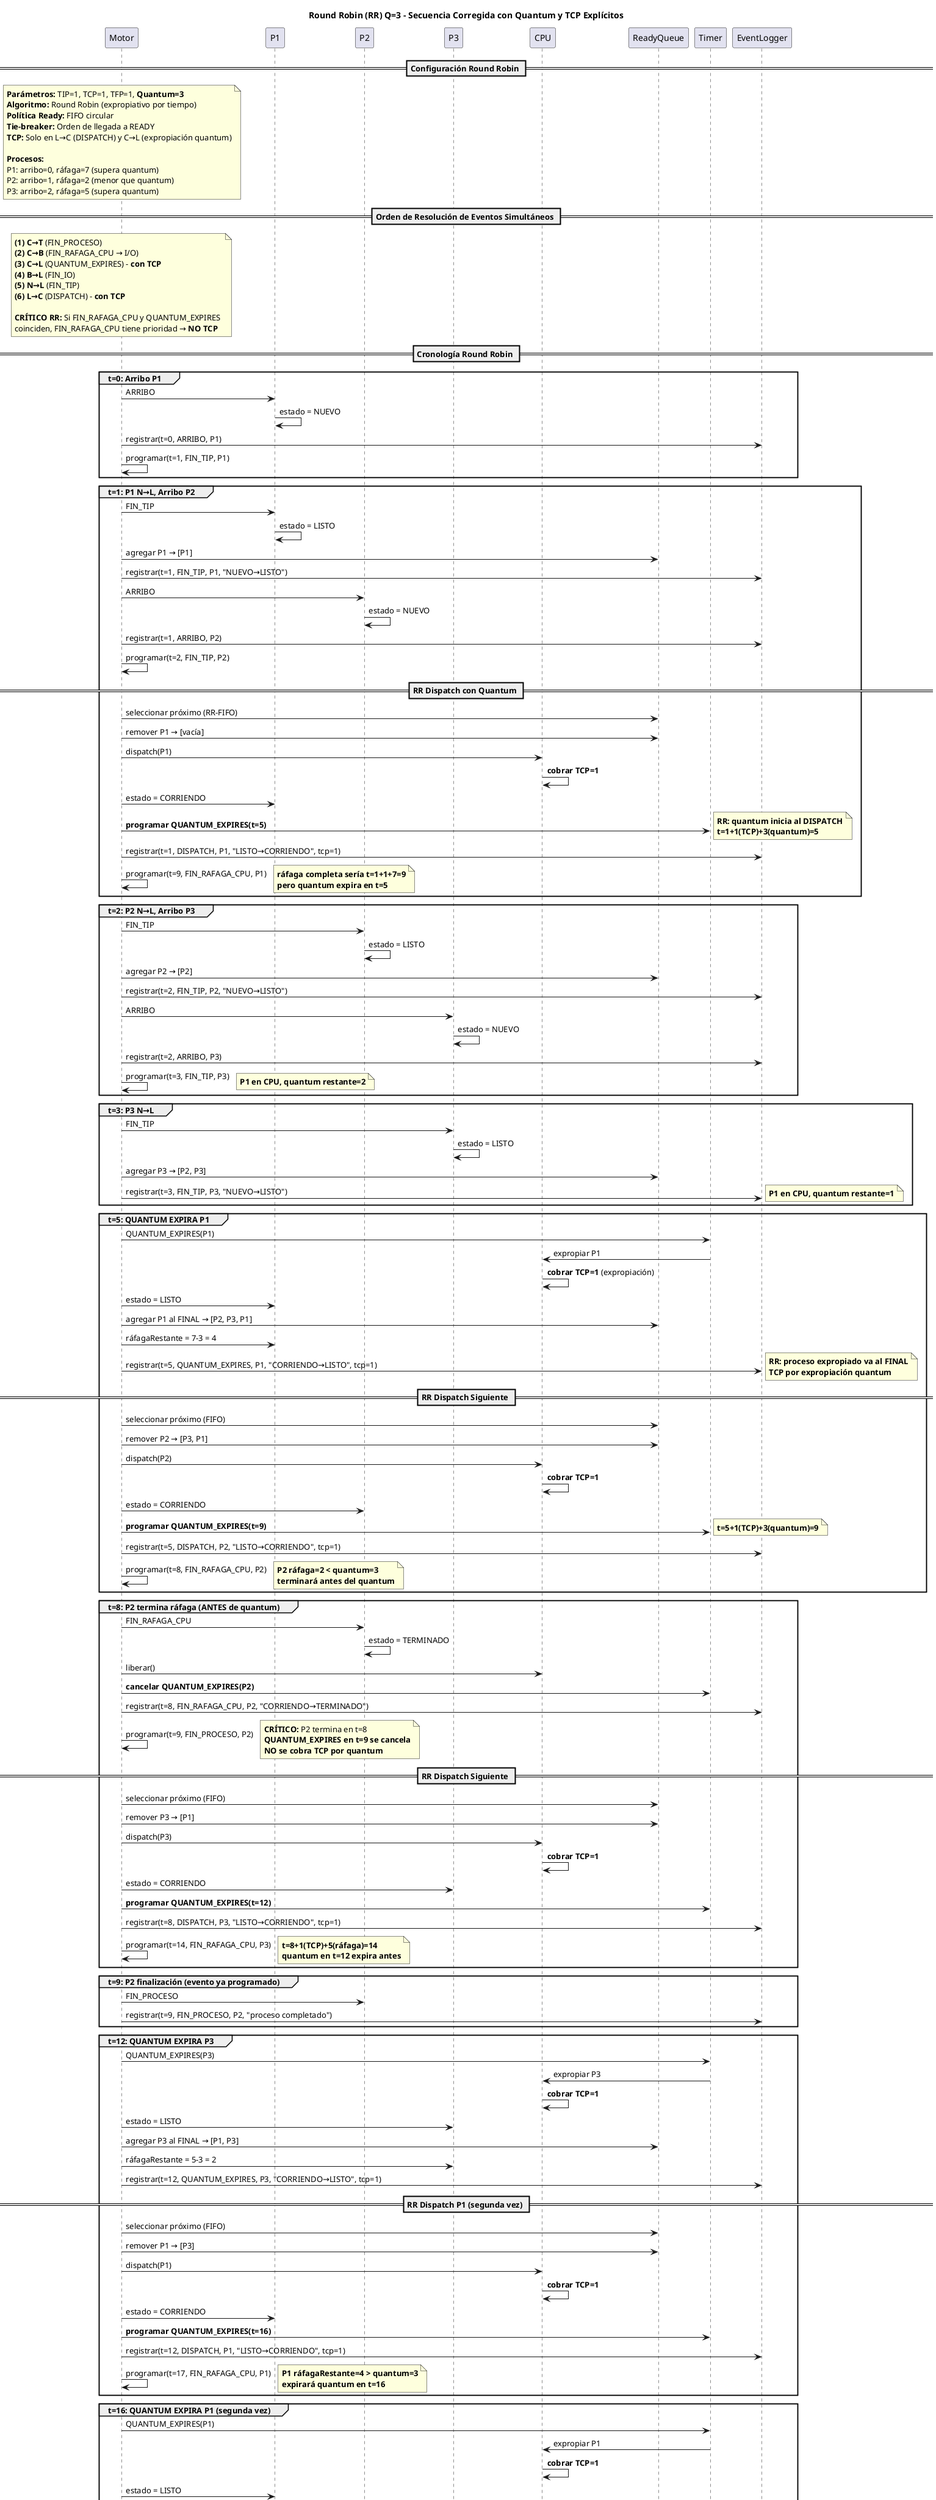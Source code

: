 @startuml
title Round Robin (RR) Q=3 - Secuencia Corregida con Quantum y TCP Explícitos
participant "Motor" as Motor
participant "P1" as P1
participant "P2" as P2  
participant "P3" as P3
participant "CPU" as CPU
participant "ReadyQueue" as RQ
participant "Timer" as Timer
participant "EventLogger" as Log

== Configuración Round Robin ==
note over Motor
**Parámetros:** TIP=1, TCP=1, TFP=1, **Quantum=3**
**Algoritmo:** Round Robin (expropiativo por tiempo)
**Política Ready:** FIFO circular 
**Tie-breaker:** Orden de llegada a READY
**TCP:** Solo en L→C (DISPATCH) y C→L (expropiación quantum)

**Procesos:**
P1: arribo=0, ráfaga=7 (supera quantum)
P2: arribo=1, ráfaga=2 (menor que quantum)  
P3: arribo=2, ráfaga=5 (supera quantum)
end note

== Orden de Resolución de Eventos Simultáneos ==
note over Motor
**(1) C→T** (FIN_PROCESO)
**(2) C→B** (FIN_RAFAGA_CPU → I/O)  
**(3) C→L** (QUANTUM_EXPIRES) - **con TCP**
**(4) B→L** (FIN_IO)
**(5) N→L** (FIN_TIP)
**(6) L→C** (DISPATCH) - **con TCP**

**CRÍTICO RR:** Si FIN_RAFAGA_CPU y QUANTUM_EXPIRES 
coinciden, FIN_RAFAGA_CPU tiene prioridad → **NO TCP**
end note

== Cronología Round Robin ==

group t=0: Arribo P1
    Motor -> P1: ARRIBO
    P1 -> P1: estado = NUEVO
    Motor -> Log: registrar(t=0, ARRIBO, P1)
    Motor -> Motor: programar(t=1, FIN_TIP, P1)
end

group t=1: P1 N→L, Arribo P2
    Motor -> P1: FIN_TIP
    P1 -> P1: estado = LISTO
    Motor -> RQ: agregar P1 → [P1]
    Motor -> Log: registrar(t=1, FIN_TIP, P1, "NUEVO→LISTO")
    
    Motor -> P2: ARRIBO
    P2 -> P2: estado = NUEVO  
    Motor -> Log: registrar(t=1, ARRIBO, P2)
    Motor -> Motor: programar(t=2, FIN_TIP, P2)
    
    == RR Dispatch con Quantum ==
    Motor -> RQ: seleccionar próximo (RR-FIFO)
    Motor -> RQ: remover P1 → [vacía]
    Motor -> CPU: dispatch(P1)
    CPU -> CPU: **cobrar TCP=1**
    Motor -> P1: estado = CORRIENDO
    Motor -> Timer: **programar QUANTUM_EXPIRES(t=5)**
    note right: **RR: quantum inicia al DISPATCH**\n**t=1+1(TCP)+3(quantum)=5**
    Motor -> Log: registrar(t=1, DISPATCH, P1, "LISTO→CORRIENDO", tcp=1)
    Motor -> Motor: programar(t=9, FIN_RAFAGA_CPU, P1)
    note right: **ráfaga completa sería t=1+1+7=9**\n**pero quantum expira en t=5**
end

group t=2: P2 N→L, Arribo P3  
    Motor -> P2: FIN_TIP
    P2 -> P2: estado = LISTO
    Motor -> RQ: agregar P2 → [P2]
    Motor -> Log: registrar(t=2, FIN_TIP, P2, "NUEVO→LISTO")
    
    Motor -> P3: ARRIBO
    P3 -> P3: estado = NUEVO
    Motor -> Log: registrar(t=2, ARRIBO, P3)
    Motor -> Motor: programar(t=3, FIN_TIP, P3)
    
    note right: **P1 en CPU, quantum restante=2**
end

group t=3: P3 N→L
    Motor -> P3: FIN_TIP  
    P3 -> P3: estado = LISTO
    Motor -> RQ: agregar P3 → [P2, P3]
    Motor -> Log: registrar(t=3, FIN_TIP, P3, "NUEVO→LISTO")
    
    note right: **P1 en CPU, quantum restante=1**
end

group t=5: QUANTUM EXPIRA P1
    Motor -> Timer: QUANTUM_EXPIRES(P1)
    Timer -> CPU: expropiar P1
    CPU -> CPU: **cobrar TCP=1** (expropiación)
    Motor -> P1: estado = LISTO  
    Motor -> RQ: agregar P1 al FINAL → [P2, P3, P1]
    Motor -> P1: ráfagaRestante = 7-3 = 4
    Motor -> Log: registrar(t=5, QUANTUM_EXPIRES, P1, "CORRIENDO→LISTO", tcp=1)
    
    note right: **RR: proceso expropiado va al FINAL**\n**TCP por expropiación quantum**
    
    == RR Dispatch Siguiente ==
    Motor -> RQ: seleccionar próximo (FIFO)
    Motor -> RQ: remover P2 → [P3, P1]
    Motor -> CPU: dispatch(P2)
    CPU -> CPU: **cobrar TCP=1**
    Motor -> P2: estado = CORRIENDO
    Motor -> Timer: **programar QUANTUM_EXPIRES(t=9)**
    note right: **t=5+1(TCP)+3(quantum)=9**
    Motor -> Log: registrar(t=5, DISPATCH, P2, "LISTO→CORRIENDO", tcp=1)
    Motor -> Motor: programar(t=8, FIN_RAFAGA_CPU, P2)
    note right: **P2 ráfaga=2 < quantum=3**\n**terminará antes del quantum**
end

group t=8: P2 termina ráfaga (ANTES de quantum)
    Motor -> P2: FIN_RAFAGA_CPU
    P2 -> P2: estado = TERMINADO
    Motor -> CPU: liberar()
    Motor -> Timer: **cancelar QUANTUM_EXPIRES(P2)**
    Motor -> Log: registrar(t=8, FIN_RAFAGA_CPU, P2, "CORRIENDO→TERMINADO")
    Motor -> Motor: programar(t=9, FIN_PROCESO, P2)
    
    note right: **CRÍTICO:** P2 termina en t=8\n**QUANTUM_EXPIRES en t=9 se cancela**\n**NO se cobra TCP por quantum**
    
    == RR Dispatch Siguiente ==
    Motor -> RQ: seleccionar próximo (FIFO)
    Motor -> RQ: remover P3 → [P1]
    Motor -> CPU: dispatch(P3)
    CPU -> CPU: **cobrar TCP=1**
    Motor -> P3: estado = CORRIENDO
    Motor -> Timer: **programar QUANTUM_EXPIRES(t=12)**
    Motor -> Log: registrar(t=8, DISPATCH, P3, "LISTO→CORRIENDO", tcp=1)
    Motor -> Motor: programar(t=14, FIN_RAFAGA_CPU, P3)
    note right: **t=8+1(TCP)+5(ráfaga)=14**\n**quantum en t=12 expira antes**
end

group t=9: P2 finalización (evento ya programado)
    Motor -> P2: FIN_PROCESO
    Motor -> Log: registrar(t=9, FIN_PROCESO, P2, "proceso completado")
end

group t=12: QUANTUM EXPIRA P3
    Motor -> Timer: QUANTUM_EXPIRES(P3)
    Timer -> CPU: expropiar P3
    CPU -> CPU: **cobrar TCP=1**
    Motor -> P3: estado = LISTO
    Motor -> RQ: agregar P3 al FINAL → [P1, P3]
    Motor -> P3: ráfagaRestante = 5-3 = 2
    Motor -> Log: registrar(t=12, QUANTUM_EXPIRES, P3, "CORRIENDO→LISTO", tcp=1)
    
    == RR Dispatch P1 (segunda vez) ==
    Motor -> RQ: seleccionar próximo (FIFO)
    Motor -> RQ: remover P1 → [P3]  
    Motor -> CPU: dispatch(P1)
    CPU -> CPU: **cobrar TCP=1**
    Motor -> P1: estado = CORRIENDO
    Motor -> Timer: **programar QUANTUM_EXPIRES(t=16)**
    Motor -> Log: registrar(t=12, DISPATCH, P1, "LISTO→CORRIENDO", tcp=1)
    Motor -> Motor: programar(t=17, FIN_RAFAGA_CPU, P1)
    note right: **P1 ráfagaRestante=4 > quantum=3**\n**expirará quantum en t=16**
end

group t=16: QUANTUM EXPIRA P1 (segunda vez)
    Motor -> Timer: QUANTUM_EXPIRES(P1)
    Timer -> CPU: expropiar P1  
    CPU -> CPU: **cobrar TCP=1**
    Motor -> P1: estado = LISTO
    Motor -> RQ: agregar P1 al FINAL → [P3, P1]
    Motor -> P1: ráfagaRestante = 4-3 = 1
    Motor -> Log: registrar(t=16, QUANTUM_EXPIRES, P1, "CORRIENDO→LISTO", tcp=1)
    
    == RR Dispatch P3 (segunda vez) ==
    Motor -> RQ: seleccionar próximo (FIFO)
    Motor -> RQ: remover P3 → [P1]
    Motor -> CPU: dispatch(P3)
    CPU -> CPU: **cobrar TCP=1**
    Motor -> P3: estado = CORRIENDO
    Motor -> Timer: **programar QUANTUM_EXPIRES(t=20)**
    Motor -> Log: registrar(t=16, DISPATCH, P3, "LISTO→CORRIENDO", tcp=1)
    Motor -> Motor: programar(t=19, FIN_RAFAGA_CPU, P3)
    note right: **P3 ráfagaRestante=2 < quantum=3**
end

group t=19: P3 termina (ANTES de quantum)
    Motor -> P3: FIN_RAFAGA_CPU
    P3 -> P3: estado = TERMINADO
    Motor -> CPU: liberar()
    Motor -> Timer: **cancelar QUANTUM_EXPIRES(P3)**
    Motor -> Log: registrar(t=19, FIN_RAFAGA_CPU, P3, "CORRIENDO→TERMINADO")
    Motor -> Motor: programar(t=20, FIN_PROCESO, P3)
    
    == RR Dispatch P1 (tercera vez) ==
    Motor -> RQ: seleccionar próximo (FIFO)
    Motor -> RQ: remover P1 → [vacía]
    Motor -> CPU: dispatch(P1)
    CPU -> CPU: **cobrar TCP=1**  
    Motor -> P1: estado = CORRIENDO
    Motor -> Timer: **programar QUANTUM_EXPIRES(t=23)**
    Motor -> Log: registrar(t=19, DISPATCH, P1, "LISTO→CORRIENDO", tcp=1)
    Motor -> Motor: programar(t=21, FIN_RAFAGA_CPU, P1)
    note right: **P1 ráfagaRestante=1 < quantum=3**
end

group t=20: P3 finalización
    Motor -> P3: FIN_PROCESO
    Motor -> Log: registrar(t=20, FIN_PROCESO, P3, "proceso completado")
end

group t=21: P1 termina completamente (ANTES de quantum)
    Motor -> P1: FIN_RAFAGA_CPU
    P1 -> P1: estado = TERMINADO
    Motor -> CPU: liberar()
    Motor -> Timer: **cancelar QUANTUM_EXPIRES(P1)**
    Motor -> Log: registrar(t=21, FIN_RAFAGA_CPU, P1, "CORRIENDO→TERMINADO")
    Motor -> Motor: programar(t=22, FIN_PROCESO, P1)
    
    note right: **Simulación completa**\n**ReadyQueue vacía → CPU idle**
end

group t=22: P1 finalización
    Motor -> P1: FIN_PROCESO
    Motor -> Log: registrar(t=22, FIN_PROCESO, P1, "proceso completado")
end

== Casos Especiales Round Robin ==
group Empate FIN_RAFAGA_CPU vs QUANTUM_EXPIRES
    note over Motor
    **Ejemplo crítico (no ocurrió arriba):**
    Si P2 tuviera ráfaga=3 exacta:
    - FIN_RAFAGA_CPU en t=9 (prioridad 2)  
    - QUANTUM_EXPIRES en t=9 (prioridad 3)
    
    **Resultado correcto:**
    1. FIN_RAFAGA_CPU procesa primero
    2. P2 → TERMINADO o BLOQUEADO  
    3. QUANTUM_EXPIRES se ignora
    4. **NO se cobra TCP** por quantum
    end note
end

group RR con I/O (extensión del ejemplo)
    note over Motor
    **Si procesos tuvieran I/O:**
    - C→B: NO cobra TCP (transición natural)
    - B→L: instantáneo, sin TCP
    - Tras B→L: proceso va al FINAL de ReadyQueue
    - NO se reinicia quantum hasta nuevo DISPATCH
    end note
end

== Análisis TCP en Round Robin ==
note over Log
**TCP cobrado en este ejemplo:**
- t=1: DISPATCH P1 → tcp=1
- t=5: QUANTUM_EXPIRES P1 → tcp=1 (expropiación)
- t=5: DISPATCH P2 → tcp=1  
- t=8: DISPATCH P3 → tcp=1 (NO tcp en t=8 por fin natural P2)
- t=12: QUANTUM_EXPIRES P3 → tcp=1 (expropiación)
- t=12: DISPATCH P1 → tcp=1
- t=16: QUANTUM_EXPIRES P1 → tcp=1 (expropiación)  
- t=16: DISPATCH P3 → tcp=1
- t=19: DISPATCH P1 → tcp=1 (NO tcp en t=19 por fin natural P3)

**Total TCP = 9** (vs algoritmos no expropiativos ≈ 3)

**El EventLogger registra exactamente cuándo y por qué**
**se cobra cada TCP → métricas precisas**
end note

@enduml